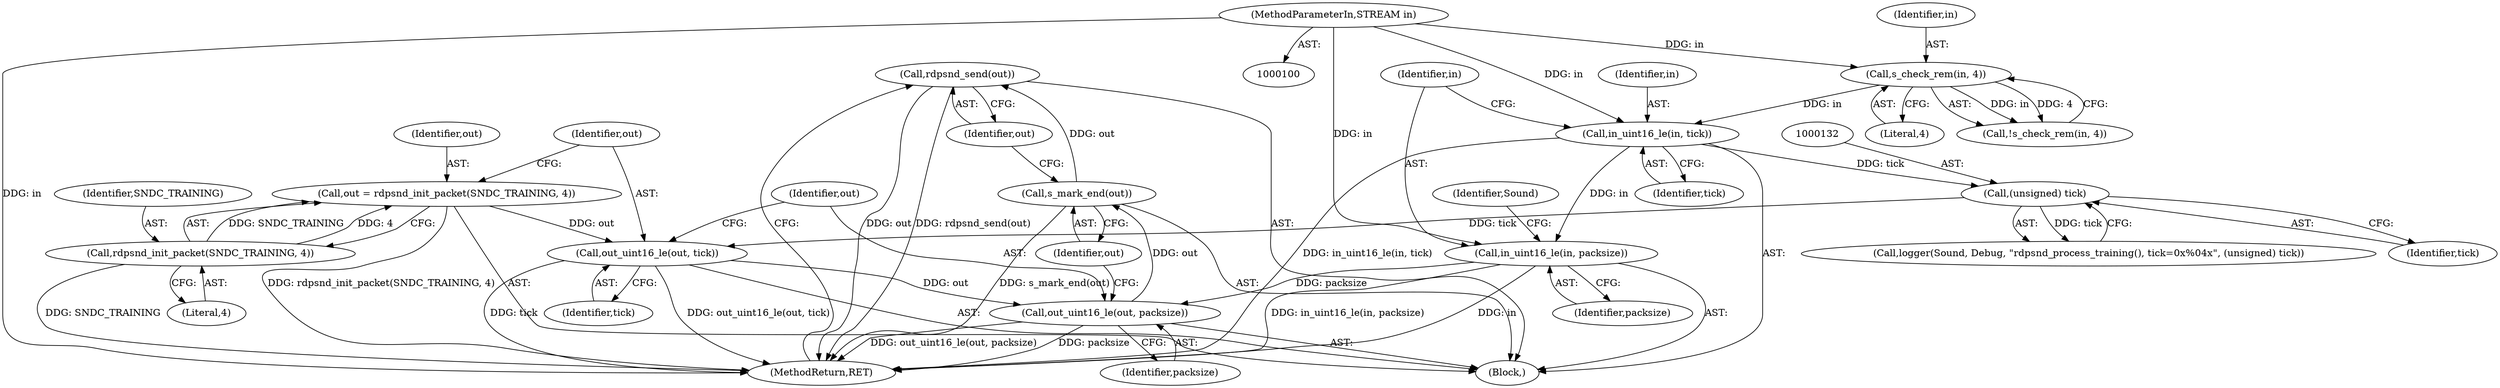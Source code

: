 digraph "0_rdesktop_4dca546d04321a610c1835010b5dad85163b65e1_11@API" {
"1000147" [label="(Call,rdpsnd_send(out))"];
"1000145" [label="(Call,s_mark_end(out))"];
"1000142" [label="(Call,out_uint16_le(out, packsize))"];
"1000139" [label="(Call,out_uint16_le(out, tick))"];
"1000134" [label="(Call,out = rdpsnd_init_packet(SNDC_TRAINING, 4))"];
"1000136" [label="(Call,rdpsnd_init_packet(SNDC_TRAINING, 4))"];
"1000131" [label="(Call,(unsigned) tick)"];
"1000121" [label="(Call,in_uint16_le(in, tick))"];
"1000113" [label="(Call,s_check_rem(in, 4))"];
"1000101" [label="(MethodParameterIn,STREAM in)"];
"1000124" [label="(Call,in_uint16_le(in, packsize))"];
"1000128" [label="(Identifier,Sound)"];
"1000137" [label="(Identifier,SNDC_TRAINING)"];
"1000113" [label="(Call,s_check_rem(in, 4))"];
"1000142" [label="(Call,out_uint16_le(out, packsize))"];
"1000112" [label="(Call,!s_check_rem(in, 4))"];
"1000147" [label="(Call,rdpsnd_send(out))"];
"1000124" [label="(Call,in_uint16_le(in, packsize))"];
"1000131" [label="(Call,(unsigned) tick)"];
"1000123" [label="(Identifier,tick)"];
"1000122" [label="(Identifier,in)"];
"1000101" [label="(MethodParameterIn,STREAM in)"];
"1000133" [label="(Identifier,tick)"];
"1000126" [label="(Identifier,packsize)"];
"1000102" [label="(Block,)"];
"1000127" [label="(Call,logger(Sound, Debug, \"rdpsnd_process_training(), tick=0x%04x\", (unsigned) tick))"];
"1000141" [label="(Identifier,tick)"];
"1000115" [label="(Literal,4)"];
"1000139" [label="(Call,out_uint16_le(out, tick))"];
"1000140" [label="(Identifier,out)"];
"1000149" [label="(MethodReturn,RET)"];
"1000145" [label="(Call,s_mark_end(out))"];
"1000134" [label="(Call,out = rdpsnd_init_packet(SNDC_TRAINING, 4))"];
"1000136" [label="(Call,rdpsnd_init_packet(SNDC_TRAINING, 4))"];
"1000143" [label="(Identifier,out)"];
"1000121" [label="(Call,in_uint16_le(in, tick))"];
"1000144" [label="(Identifier,packsize)"];
"1000114" [label="(Identifier,in)"];
"1000135" [label="(Identifier,out)"];
"1000146" [label="(Identifier,out)"];
"1000125" [label="(Identifier,in)"];
"1000148" [label="(Identifier,out)"];
"1000138" [label="(Literal,4)"];
"1000147" -> "1000102"  [label="AST: "];
"1000147" -> "1000148"  [label="CFG: "];
"1000148" -> "1000147"  [label="AST: "];
"1000149" -> "1000147"  [label="CFG: "];
"1000147" -> "1000149"  [label="DDG: out"];
"1000147" -> "1000149"  [label="DDG: rdpsnd_send(out)"];
"1000145" -> "1000147"  [label="DDG: out"];
"1000145" -> "1000102"  [label="AST: "];
"1000145" -> "1000146"  [label="CFG: "];
"1000146" -> "1000145"  [label="AST: "];
"1000148" -> "1000145"  [label="CFG: "];
"1000145" -> "1000149"  [label="DDG: s_mark_end(out)"];
"1000142" -> "1000145"  [label="DDG: out"];
"1000142" -> "1000102"  [label="AST: "];
"1000142" -> "1000144"  [label="CFG: "];
"1000143" -> "1000142"  [label="AST: "];
"1000144" -> "1000142"  [label="AST: "];
"1000146" -> "1000142"  [label="CFG: "];
"1000142" -> "1000149"  [label="DDG: out_uint16_le(out, packsize)"];
"1000142" -> "1000149"  [label="DDG: packsize"];
"1000139" -> "1000142"  [label="DDG: out"];
"1000124" -> "1000142"  [label="DDG: packsize"];
"1000139" -> "1000102"  [label="AST: "];
"1000139" -> "1000141"  [label="CFG: "];
"1000140" -> "1000139"  [label="AST: "];
"1000141" -> "1000139"  [label="AST: "];
"1000143" -> "1000139"  [label="CFG: "];
"1000139" -> "1000149"  [label="DDG: tick"];
"1000139" -> "1000149"  [label="DDG: out_uint16_le(out, tick)"];
"1000134" -> "1000139"  [label="DDG: out"];
"1000131" -> "1000139"  [label="DDG: tick"];
"1000134" -> "1000102"  [label="AST: "];
"1000134" -> "1000136"  [label="CFG: "];
"1000135" -> "1000134"  [label="AST: "];
"1000136" -> "1000134"  [label="AST: "];
"1000140" -> "1000134"  [label="CFG: "];
"1000134" -> "1000149"  [label="DDG: rdpsnd_init_packet(SNDC_TRAINING, 4)"];
"1000136" -> "1000134"  [label="DDG: SNDC_TRAINING"];
"1000136" -> "1000134"  [label="DDG: 4"];
"1000136" -> "1000138"  [label="CFG: "];
"1000137" -> "1000136"  [label="AST: "];
"1000138" -> "1000136"  [label="AST: "];
"1000136" -> "1000149"  [label="DDG: SNDC_TRAINING"];
"1000131" -> "1000127"  [label="AST: "];
"1000131" -> "1000133"  [label="CFG: "];
"1000132" -> "1000131"  [label="AST: "];
"1000133" -> "1000131"  [label="AST: "];
"1000127" -> "1000131"  [label="CFG: "];
"1000131" -> "1000127"  [label="DDG: tick"];
"1000121" -> "1000131"  [label="DDG: tick"];
"1000121" -> "1000102"  [label="AST: "];
"1000121" -> "1000123"  [label="CFG: "];
"1000122" -> "1000121"  [label="AST: "];
"1000123" -> "1000121"  [label="AST: "];
"1000125" -> "1000121"  [label="CFG: "];
"1000121" -> "1000149"  [label="DDG: in_uint16_le(in, tick)"];
"1000113" -> "1000121"  [label="DDG: in"];
"1000101" -> "1000121"  [label="DDG: in"];
"1000121" -> "1000124"  [label="DDG: in"];
"1000113" -> "1000112"  [label="AST: "];
"1000113" -> "1000115"  [label="CFG: "];
"1000114" -> "1000113"  [label="AST: "];
"1000115" -> "1000113"  [label="AST: "];
"1000112" -> "1000113"  [label="CFG: "];
"1000113" -> "1000112"  [label="DDG: in"];
"1000113" -> "1000112"  [label="DDG: 4"];
"1000101" -> "1000113"  [label="DDG: in"];
"1000101" -> "1000100"  [label="AST: "];
"1000101" -> "1000149"  [label="DDG: in"];
"1000101" -> "1000124"  [label="DDG: in"];
"1000124" -> "1000102"  [label="AST: "];
"1000124" -> "1000126"  [label="CFG: "];
"1000125" -> "1000124"  [label="AST: "];
"1000126" -> "1000124"  [label="AST: "];
"1000128" -> "1000124"  [label="CFG: "];
"1000124" -> "1000149"  [label="DDG: in"];
"1000124" -> "1000149"  [label="DDG: in_uint16_le(in, packsize)"];
}
